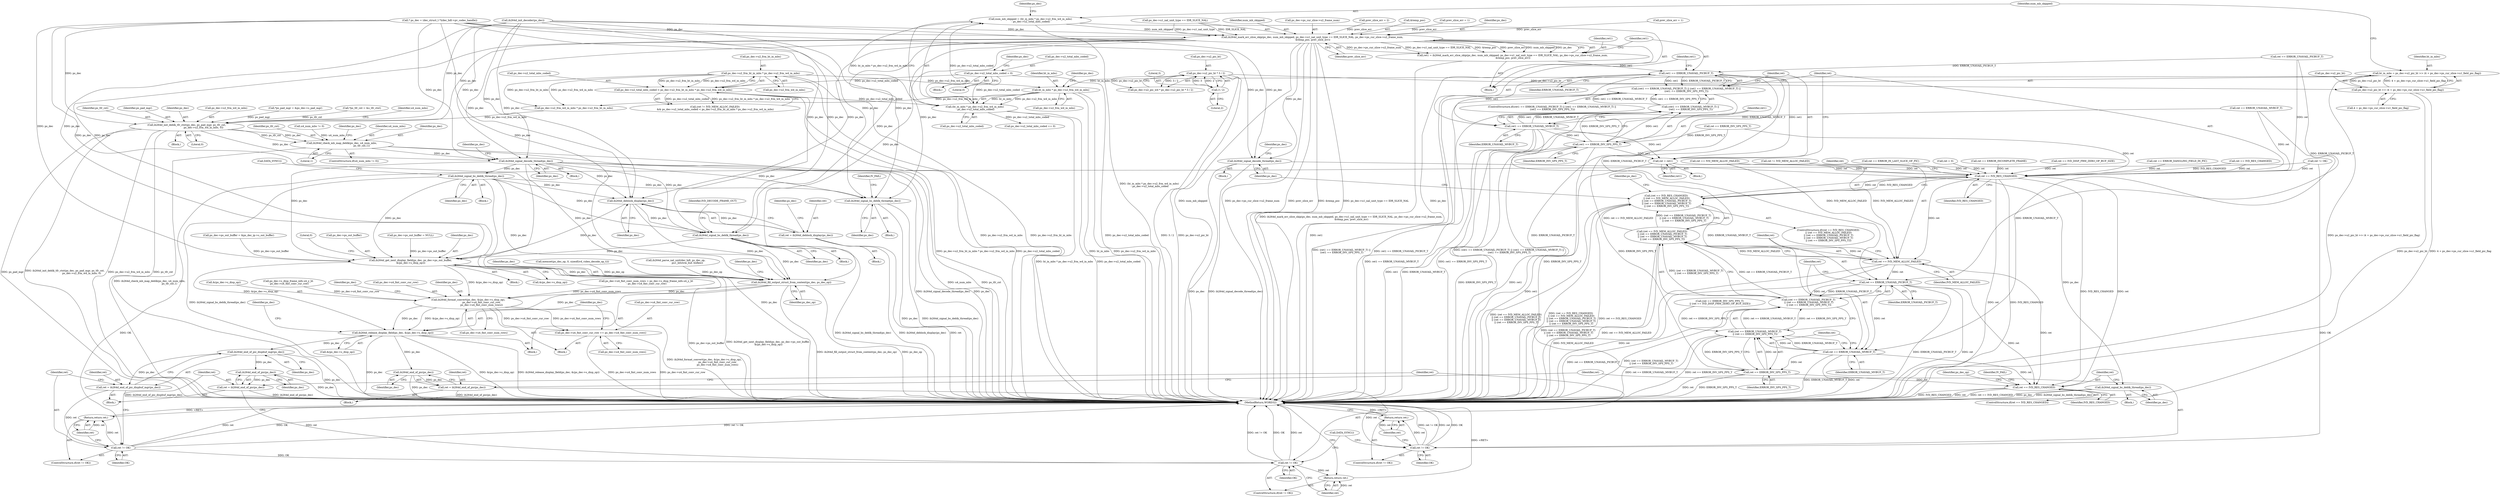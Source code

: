 digraph "0_Android_e86d3cfd2bc28dac421092106751e5638d54a848@integer" {
"1001541" [label="(Call,num_mb_skipped = (ht_in_mbs * ps_dec->u2_frm_wd_in_mbs)\n - ps_dec->u2_total_mbs_coded)"];
"1001543" [label="(Call,(ht_in_mbs * ps_dec->u2_frm_wd_in_mbs)\n - ps_dec->u2_total_mbs_coded)"];
"1001544" [label="(Call,ht_in_mbs * ps_dec->u2_frm_wd_in_mbs)"];
"1001528" [label="(Call,ht_in_mbs = ps_dec->u2_pic_ht >> (4 + ps_dec->ps_cur_slice->u1_field_pic_flag))"];
"1001530" [label="(Call,ps_dec->u2_pic_ht >> (4 + ps_dec->ps_cur_slice->u1_field_pic_flag))"];
"1001049" [label="(Call,ps_dec->u2_pic_ht * 3 / 2)"];
"1001053" [label="(Call,3 / 2)"];
"1001515" [label="(Call,ps_dec->u2_frm_ht_in_mbs * ps_dec->u2_frm_wd_in_mbs)"];
"1001511" [label="(Call,ps_dec->u2_total_mbs_coded < ps_dec->u2_frm_ht_in_mbs * ps_dec->u2_frm_wd_in_mbs)"];
"1000930" [label="(Call,ps_dec->u2_total_mbs_coded = 0)"];
"1001584" [label="(Call,ih264d_mark_err_slice_skip(ps_dec, num_mb_skipped, ps_dec->u1_nal_unit_type == IDR_SLICE_NAL, ps_dec->ps_cur_slice->u2_frame_num,\n &temp_poc, prev_slice_err))"];
"1001582" [label="(Call,ret1 = ih264d_mark_err_slice_skip(ps_dec, num_mb_skipped, ps_dec->u1_nal_unit_type == IDR_SLICE_NAL, ps_dec->ps_cur_slice->u2_frame_num,\n &temp_poc, prev_slice_err))"];
"1001602" [label="(Call,ret1 == ERROR_UNAVAIL_PICBUF_T)"];
"1001601" [label="(Call,(ret1 == ERROR_UNAVAIL_PICBUF_T) || (ret1 == ERROR_UNAVAIL_MVBUF_T) ||\n (ret1 == ERROR_INV_SPS_PPS_T))"];
"1001606" [label="(Call,ret1 == ERROR_UNAVAIL_MVBUF_T)"];
"1001605" [label="(Call,(ret1 == ERROR_UNAVAIL_MVBUF_T) ||\n (ret1 == ERROR_INV_SPS_PPS_T))"];
"1001609" [label="(Call,ret1 == ERROR_INV_SPS_PPS_T)"];
"1001613" [label="(Call,ret = ret1)"];
"1001618" [label="(Call,ret == IVD_RES_CHANGED)"];
"1001617" [label="(Call,(ret == IVD_RES_CHANGED)\n || (ret == IVD_MEM_ALLOC_FAILED)\n || (ret == ERROR_UNAVAIL_PICBUF_T)\n || (ret == ERROR_UNAVAIL_MVBUF_T)\n || (ret == ERROR_INV_SPS_PPS_T))"];
"1001622" [label="(Call,ret == IVD_MEM_ALLOC_FAILED)"];
"1001621" [label="(Call,(ret == IVD_MEM_ALLOC_FAILED)\n || (ret == ERROR_UNAVAIL_PICBUF_T)\n || (ret == ERROR_UNAVAIL_MVBUF_T)\n || (ret == ERROR_INV_SPS_PPS_T))"];
"1001626" [label="(Call,ret == ERROR_UNAVAIL_PICBUF_T)"];
"1001625" [label="(Call,(ret == ERROR_UNAVAIL_PICBUF_T)\n || (ret == ERROR_UNAVAIL_MVBUF_T)\n || (ret == ERROR_INV_SPS_PPS_T))"];
"1001630" [label="(Call,ret == ERROR_UNAVAIL_MVBUF_T)"];
"1001629" [label="(Call,(ret == ERROR_UNAVAIL_MVBUF_T)\n || (ret == ERROR_INV_SPS_PPS_T))"];
"1001633" [label="(Call,ret == ERROR_INV_SPS_PPS_T)"];
"1001649" [label="(Call,ret == IVD_RES_CHANGED)"];
"1001637" [label="(Call,ih264d_signal_decode_thread(ps_dec))"];
"1001646" [label="(Call,ih264d_signal_bs_deblk_thread(ps_dec))"];
"1001726" [label="(Call,ih264d_init_deblk_tfr_ctxt(ps_dec, ps_pad_mgr, ps_tfr_cxt,\n                                           ps_dec->u2_frm_wd_in_mbs, 0))"];
"1001750" [label="(Call,ih264d_check_mb_map_deblk(ps_dec, u4_num_mbs,\n                                                   ps_tfr_cxt,1))"];
"1001760" [label="(Call,ih264d_signal_decode_thread(ps_dec))"];
"1001769" [label="(Call,ih264d_signal_bs_deblk_thread(ps_dec))"];
"1001868" [label="(Call,ih264d_signal_bs_deblk_thread(ps_dec))"];
"1001933" [label="(Call,ih264d_deblock_display(ps_dec))"];
"1001931" [label="(Call,ret = ih264d_deblock_display(ps_dec))"];
"1002048" [label="(Call,ih264d_signal_bs_deblk_thread(ps_dec))"];
"1002062" [label="(Call,ih264d_get_next_display_field(ps_dec, ps_dec->ps_out_buffer,\n &(ps_dec->s_disp_op)))"];
"1002090" [label="(Call,ih264d_fill_output_struct_from_context(ps_dec, ps_dec_op))"];
"1002121" [label="(Call,ih264d_format_convert(ps_dec, &(ps_dec->s_disp_op),\n                                  ps_dec->u4_fmt_conv_cur_row,\n                                  ps_dec->u4_fmt_conv_num_rows))"];
"1002133" [label="(Call,ps_dec->u4_fmt_conv_cur_row += ps_dec->u4_fmt_conv_num_rows)"];
"1002140" [label="(Call,ih264d_release_display_field(ps_dec, &(ps_dec->s_disp_op)))"];
"1002232" [label="(Call,ih264d_end_of_pic_dispbuf_mgr(ps_dec))"];
"1002230" [label="(Call,ret = ih264d_end_of_pic_dispbuf_mgr(ps_dec))"];
"1002235" [label="(Call,ret != OK)"];
"1002238" [label="(Return,return ret;)"];
"1002245" [label="(Call,ret != OK)"];
"1002248" [label="(Return,return ret;)"];
"1002242" [label="(Call,ih264d_end_of_pic(ps_dec))"];
"1002240" [label="(Call,ret = ih264d_end_of_pic(ps_dec))"];
"1002254" [label="(Call,ih264d_end_of_pic(ps_dec))"];
"1002252" [label="(Call,ret = ih264d_end_of_pic(ps_dec))"];
"1002257" [label="(Call,ret != OK)"];
"1002260" [label="(Return,return ret;)"];
"1001613" [label="(Call,ret = ret1)"];
"1001650" [label="(Identifier,ret)"];
"1002257" [label="(Call,ret != OK)"];
"1002248" [label="(Return,return ret;)"];
"1001531" [label="(Call,ps_dec->u2_pic_ht)"];
"1001600" [label="(ControlStructure,if((ret1 == ERROR_UNAVAIL_PICBUF_T) || (ret1 == ERROR_UNAVAIL_MVBUF_T) ||\n (ret1 == ERROR_INV_SPS_PPS_T)))"];
"1001519" [label="(Call,ps_dec->u2_frm_wd_in_mbs)"];
"1001054" [label="(Literal,3)"];
"1001610" [label="(Identifier,ret1)"];
"1002141" [label="(Identifier,ps_dec)"];
"1002233" [label="(Identifier,ps_dec)"];
"1001543" [label="(Call,(ht_in_mbs * ps_dec->u2_frm_wd_in_mbs)\n - ps_dec->u2_total_mbs_coded)"];
"1002134" [label="(Call,ps_dec->u4_fmt_conv_cur_row)"];
"1001555" [label="(Identifier,ps_dec)"];
"1001530" [label="(Call,ps_dec->u2_pic_ht >> (4 + ps_dec->ps_cur_slice->u1_field_pic_flag))"];
"1002262" [label="(Call,DATA_SYNC())"];
"1000931" [label="(Call,ps_dec->u2_total_mbs_coded)"];
"1001597" [label="(Call,&temp_poc)"];
"1002238" [label="(Return,return ret;)"];
"1001747" [label="(Call,u4_num_mbs != 0)"];
"1001761" [label="(Identifier,ps_dec)"];
"1002121" [label="(Call,ih264d_format_convert(ps_dec, &(ps_dec->s_disp_op),\n                                  ps_dec->u4_fmt_conv_cur_row,\n                                  ps_dec->u4_fmt_conv_num_rows))"];
"1001604" [label="(Identifier,ERROR_UNAVAIL_PICBUF_T)"];
"1001630" [label="(Call,ret == ERROR_UNAVAIL_MVBUF_T)"];
"1002048" [label="(Call,ih264d_signal_bs_deblk_thread(ps_dec))"];
"1002150" [label="(Identifier,ps_dec)"];
"1002107" [label="(Block,)"];
"1002234" [label="(ControlStructure,if(ret != OK))"];
"1002054" [label="(Identifier,IVD_DECODE_FRAME_OUT)"];
"1000937" [label="(Identifier,ps_dec)"];
"1002063" [label="(Identifier,ps_dec)"];
"1001050" [label="(Call,ps_dec->u2_pic_ht)"];
"1001579" [label="(Call,prev_slice_err = 1)"];
"1001636" [label="(Block,)"];
"1001617" [label="(Call,(ret == IVD_RES_CHANGED)\n || (ret == IVD_MEM_ALLOC_FAILED)\n || (ret == ERROR_UNAVAIL_PICBUF_T)\n || (ret == ERROR_UNAVAIL_MVBUF_T)\n || (ret == ERROR_INV_SPS_PPS_T))"];
"1001624" [label="(Identifier,IVD_MEM_ALLOC_FAILED)"];
"1001585" [label="(Identifier,ps_dec)"];
"1002235" [label="(Call,ret != OK)"];
"1001602" [label="(Call,ret1 == ERROR_UNAVAIL_PICBUF_T)"];
"1001649" [label="(Call,ret == IVD_RES_CHANGED)"];
"1001646" [label="(Call,ih264d_signal_bs_deblk_thread(ps_dec))"];
"1000930" [label="(Call,ps_dec->u2_total_mbs_coded = 0)"];
"1001516" [label="(Call,ps_dec->u2_frm_ht_in_mbs)"];
"1002244" [label="(ControlStructure,if(ret != OK))"];
"1001511" [label="(Call,ps_dec->u2_total_mbs_coded < ps_dec->u2_frm_ht_in_mbs * ps_dec->u2_frm_wd_in_mbs)"];
"1001933" [label="(Call,ih264d_deblock_display(ps_dec))"];
"1001049" [label="(Call,ps_dec->u2_pic_ht * 3 / 2)"];
"1001582" [label="(Call,ret1 = ih264d_mark_err_slice_skip(ps_dec, num_mb_skipped, ps_dec->u1_nal_unit_type == IDR_SLICE_NAL, ps_dec->ps_cur_slice->u2_frame_num,\n &temp_poc, prev_slice_err))"];
"1001618" [label="(Call,ret == IVD_RES_CHANGED)"];
"1001733" [label="(Literal,0)"];
"1001584" [label="(Call,ih264d_mark_err_slice_skip(ps_dec, num_mb_skipped, ps_dec->u1_nal_unit_type == IDR_SLICE_NAL, ps_dec->ps_cur_slice->u2_frame_num,\n &temp_poc, prev_slice_err))"];
"1001541" [label="(Call,num_mb_skipped = (ht_in_mbs * ps_dec->u2_frm_wd_in_mbs)\n - ps_dec->u2_total_mbs_coded)"];
"1001616" [label="(ControlStructure,if((ret == IVD_RES_CHANGED)\n || (ret == IVD_MEM_ALLOC_FAILED)\n || (ret == ERROR_UNAVAIL_PICBUF_T)\n || (ret == ERROR_UNAVAIL_MVBUF_T)\n || (ret == ERROR_INV_SPS_PPS_T)))"];
"1002092" [label="(Identifier,ps_dec_op)"];
"1002231" [label="(Identifier,ret)"];
"1001053" [label="(Call,3 / 2)"];
"1002261" [label="(Identifier,ret)"];
"1001626" [label="(Call,ret == ERROR_UNAVAIL_PICBUF_T)"];
"1001648" [label="(ControlStructure,if(ret == IVD_RES_CHANGED))"];
"1001754" [label="(Literal,1)"];
"1001769" [label="(Call,ih264d_signal_bs_deblk_thread(ps_dec))"];
"1002270" [label="(MethodReturn,WORD32)"];
"1001647" [label="(Identifier,ps_dec)"];
"1001638" [label="(Identifier,ps_dec)"];
"1002230" [label="(Call,ret = ih264d_end_of_pic_dispbuf_mgr(ps_dec))"];
"1001615" [label="(Identifier,ret1)"];
"1002142" [label="(Call,&(ps_dec->s_disp_op))"];
"1001662" [label="(Identifier,ps_dec)"];
"1001627" [label="(Identifier,ret)"];
"1001625" [label="(Call,(ret == ERROR_UNAVAIL_PICBUF_T)\n || (ret == ERROR_UNAVAIL_MVBUF_T)\n || (ret == ERROR_INV_SPS_PPS_T))"];
"1002073" [label="(Literal,0)"];
"1002229" [label="(Block,)"];
"1001868" [label="(Call,ih264d_signal_bs_deblk_thread(ps_dec))"];
"1001542" [label="(Identifier,num_mb_skipped)"];
"1002253" [label="(Identifier,ret)"];
"1001867" [label="(Block,)"];
"1001635" [label="(Identifier,ERROR_INV_SPS_PPS_T)"];
"1001757" [label="(Identifier,ps_dec)"];
"1001546" [label="(Call,ps_dec->u2_frm_wd_in_mbs)"];
"1001727" [label="(Identifier,ps_dec)"];
"1001512" [label="(Call,ps_dec->u2_total_mbs_coded)"];
"1001765" [label="(Identifier,ps_dec)"];
"1001931" [label="(Call,ret = ih264d_deblock_display(ps_dec))"];
"1002108" [label="(Call,ps_dec->u4_fmt_conv_num_rows = ps_dec->s_disp_frame_info.u4_y_ht\n - ps_dec->u4_fmt_conv_cur_row)"];
"1001376" [label="(Call,ret == ERROR_INCOMPLETE_FRAME)"];
"1002245" [label="(Call,ret != OK)"];
"1001605" [label="(Call,(ret1 == ERROR_UNAVAIL_MVBUF_T) ||\n (ret1 == ERROR_INV_SPS_PPS_T))"];
"1001632" [label="(Identifier,ERROR_UNAVAIL_MVBUF_T)"];
"1001515" [label="(Call,ps_dec->u2_frm_ht_in_mbs * ps_dec->u2_frm_wd_in_mbs)"];
"1001583" [label="(Identifier,ret1)"];
"1001507" [label="(Call,(ret != IVD_MEM_ALLOC_FAILED)\n && ps_dec->u2_total_mbs_coded < ps_dec->u2_frm_ht_in_mbs * ps_dec->u2_frm_wd_in_mbs)"];
"1001562" [label="(Call,prev_slice_err = 1)"];
"1001599" [label="(Identifier,prev_slice_err)"];
"1001637" [label="(Call,ih264d_signal_decode_thread(ps_dec))"];
"1001702" [label="(Call,*ps_pad_mgr = &ps_dec->s_pad_mgr)"];
"1002050" [label="(Block,)"];
"1001629" [label="(Call,(ret == ERROR_UNAVAIL_MVBUF_T)\n || (ret == ERROR_INV_SPS_PPS_T))"];
"1002096" [label="(Identifier,ps_dec)"];
"1002232" [label="(Call,ih264d_end_of_pic_dispbuf_mgr(ps_dec))"];
"1001934" [label="(Identifier,ps_dec)"];
"1001612" [label="(Block,)"];
"1002049" [label="(Identifier,ps_dec)"];
"1001528" [label="(Call,ht_in_mbs = ps_dec->u2_pic_ht >> (4 + ps_dec->ps_cur_slice->u1_field_pic_flag))"];
"1002252" [label="(Call,ret = ih264d_end_of_pic(ps_dec))"];
"1001633" [label="(Call,ret == ERROR_INV_SPS_PPS_T)"];
"1002112" [label="(Call,ps_dec->s_disp_frame_info.u4_y_ht\n - ps_dec->u4_fmt_conv_cur_row)"];
"1000233" [label="(Call,memset(ps_dec_op, 0, sizeof(ivd_video_decode_op_t)))"];
"1002064" [label="(Call,ps_dec->ps_out_buffer)"];
"1001645" [label="(Block,)"];
"1002256" [label="(ControlStructure,if(ret != OK))"];
"1001529" [label="(Identifier,ht_in_mbs)"];
"1001587" [label="(Call,ps_dec->u1_nal_unit_type == IDR_SLICE_NAL)"];
"1001609" [label="(Call,ret1 == ERROR_INV_SPS_PPS_T)"];
"1002242" [label="(Call,ih264d_end_of_pic(ps_dec))"];
"1001871" [label="(Identifier,IV_FAIL)"];
"1001549" [label="(Call,ps_dec->u2_total_mbs_coded)"];
"1002135" [label="(Identifier,ps_dec)"];
"1002130" [label="(Call,ps_dec->u4_fmt_conv_num_rows)"];
"1001544" [label="(Call,ht_in_mbs * ps_dec->u2_frm_wd_in_mbs)"];
"1001586" [label="(Identifier,num_mb_skipped)"];
"1002047" [label="(Block,)"];
"1001045" [label="(Call,ps_dec->u2_pic_wd * ps_dec->u2_pic_ht * 3 / 2)"];
"1001607" [label="(Identifier,ret1)"];
"1002237" [label="(Identifier,OK)"];
"1000157" [label="(Block,)"];
"1002127" [label="(Call,ps_dec->u4_fmt_conv_cur_row)"];
"1001711" [label="(Call,ps_dec->u2_frm_wd_in_mbs * ps_dec->u2_frm_ht_in_mbs)"];
"1001622" [label="(Call,ret == IVD_MEM_ALLOC_FAILED)"];
"1001055" [label="(Literal,2)"];
"1001664" [label="(Block,)"];
"1002133" [label="(Call,ps_dec->u4_fmt_conv_cur_row += ps_dec->u4_fmt_conv_num_rows)"];
"1000934" [label="(Literal,0)"];
"1001655" [label="(Identifier,ps_dec_op)"];
"1001379" [label="(Call,ret == ERROR_DANGLING_FIELD_IN_PIC)"];
"1001364" [label="(Call,ret == IVD_DISP_FRM_ZERO_OP_BUF_SIZE)"];
"1002251" [label="(Block,)"];
"1000317" [label="(Call,ps_dec->ps_out_buffer = NULL)"];
"1002255" [label="(Identifier,ps_dec)"];
"1002259" [label="(Identifier,OK)"];
"1001534" [label="(Call,4 + ps_dec->ps_cur_slice->u1_field_pic_flag)"];
"1001697" [label="(Call,*ps_tfr_cxt = &s_tfr_ctxt)"];
"1001735" [label="(Identifier,u4_num_mbs)"];
"1001345" [label="(Call,ret == IVD_RES_CHANGED)"];
"1001614" [label="(Identifier,ret)"];
"1001550" [label="(Identifier,ps_dec)"];
"1002123" [label="(Call,&(ps_dec->s_disp_op))"];
"1002239" [label="(Identifier,ret)"];
"1001628" [label="(Identifier,ERROR_UNAVAIL_PICBUF_T)"];
"1000330" [label="(Call,ps_dec->ps_out_buffer = &ps_dec_ip->s_out_buffer)"];
"1001746" [label="(ControlStructure,if(u4_num_mbs != 0))"];
"1002246" [label="(Identifier,ret)"];
"1001659" [label="(Identifier,IV_FAIL)"];
"1000159" [label="(Call,* ps_dec = (dec_struct_t *)(dec_hdl->pv_codec_handle))"];
"1001750" [label="(Call,ih264d_check_mb_map_deblk(ps_dec, u4_num_mbs,\n                                                   ps_tfr_cxt,1))"];
"1001752" [label="(Identifier,u4_num_mbs)"];
"1002067" [label="(Call,&(ps_dec->s_disp_op))"];
"1001621" [label="(Call,(ret == IVD_MEM_ALLOC_FAILED)\n || (ret == ERROR_UNAVAIL_PICBUF_T)\n || (ret == ERROR_UNAVAIL_MVBUF_T)\n || (ret == ERROR_INV_SPS_PPS_T))"];
"1001631" [label="(Identifier,ret)"];
"1001692" [label="(Block,)"];
"1001771" [label="(Call,DATA_SYNC())"];
"1002140" [label="(Call,ih264d_release_display_field(ps_dec, &(ps_dec->s_disp_op)))"];
"1001318" [label="(Call,ih264d_parse_nal_unit(dec_hdl, ps_dec_op,\n                              pu1_bitstrm_buf, buflen))"];
"1001324" [label="(Call,ret != OK)"];
"1001634" [label="(Identifier,ret)"];
"1001393" [label="(Call,ret == ERROR_IN_LAST_SLICE_OF_PIC)"];
"1001760" [label="(Call,ih264d_signal_decode_thread(ps_dec))"];
"1001938" [label="(Identifier,ps_dec)"];
"1001729" [label="(Identifier,ps_tfr_cxt)"];
"1001620" [label="(Identifier,IVD_RES_CHANGED)"];
"1001361" [label="(Call,ret == ERROR_INV_SPS_PPS_T)"];
"1002254" [label="(Call,ih264d_end_of_pic(ps_dec))"];
"1001574" [label="(Call,ps_dec->u2_total_mbs_coded == 0)"];
"1002236" [label="(Identifier,ret)"];
"1001357" [label="(Call,ret == ERROR_UNAVAIL_MVBUF_T)"];
"1002062" [label="(Call,ih264d_get_next_display_field(ps_dec, ps_dec->ps_out_buffer,\n &(ps_dec->s_disp_op)))"];
"1002247" [label="(Identifier,OK)"];
"1002240" [label="(Call,ret = ih264d_end_of_pic(ps_dec))"];
"1001726" [label="(Call,ih264d_init_deblk_tfr_ctxt(ps_dec, ps_pad_mgr, ps_tfr_cxt,\n                                           ps_dec->u2_frm_wd_in_mbs, 0))"];
"1001603" [label="(Identifier,ret1)"];
"1001651" [label="(Identifier,IVD_RES_CHANGED)"];
"1002249" [label="(Identifier,ret)"];
"1001770" [label="(Identifier,ps_dec)"];
"1002061" [label="(Block,)"];
"1001619" [label="(Identifier,ret)"];
"1001623" [label="(Identifier,ret)"];
"1001930" [label="(Block,)"];
"1001751" [label="(Identifier,ps_dec)"];
"1000194" [label="(Call,ret = 0)"];
"1002241" [label="(Identifier,ret)"];
"1001728" [label="(Identifier,ps_pad_mgr)"];
"1000918" [label="(Call,ih264d_init_decoder(ps_dec))"];
"1001606" [label="(Call,ret1 == ERROR_UNAVAIL_MVBUF_T)"];
"1002258" [label="(Identifier,ret)"];
"1001601" [label="(Call,(ret1 == ERROR_UNAVAIL_PICBUF_T) || (ret1 == ERROR_UNAVAIL_MVBUF_T) ||\n (ret1 == ERROR_INV_SPS_PPS_T))"];
"1001592" [label="(Call,ps_dec->ps_cur_slice->u2_frame_num)"];
"1002122" [label="(Identifier,ps_dec)"];
"1002091" [label="(Identifier,ps_dec)"];
"1001508" [label="(Call,ret != IVD_MEM_ALLOC_FAILED)"];
"1001932" [label="(Identifier,ret)"];
"1001753" [label="(Identifier,ps_tfr_cxt)"];
"1001545" [label="(Identifier,ht_in_mbs)"];
"1001869" [label="(Identifier,ps_dec)"];
"1001349" [label="(Call,ret == IVD_MEM_ALLOC_FAILED)"];
"1001353" [label="(Call,ret == ERROR_UNAVAIL_PICBUF_T)"];
"1001642" [label="(Identifier,ps_dec)"];
"1001730" [label="(Call,ps_dec->u2_frm_wd_in_mbs)"];
"1002243" [label="(Identifier,ps_dec)"];
"1001768" [label="(Block,)"];
"1001522" [label="(Block,)"];
"1001608" [label="(Identifier,ERROR_UNAVAIL_MVBUF_T)"];
"1002137" [label="(Call,ps_dec->u4_fmt_conv_num_rows)"];
"1002090" [label="(Call,ih264d_fill_output_struct_from_context(ps_dec, ps_dec_op))"];
"1001611" [label="(Identifier,ERROR_INV_SPS_PPS_T)"];
"1002260" [label="(Return,return ret;)"];
"1001566" [label="(Call,prev_slice_err = 2)"];
"1001360" [label="(Call,(ret == ERROR_INV_SPS_PPS_T)\n || (ret == IVD_DISP_FRM_ZERO_OP_BUF_SIZE))"];
"1001541" -> "1001522"  [label="AST: "];
"1001541" -> "1001543"  [label="CFG: "];
"1001542" -> "1001541"  [label="AST: "];
"1001543" -> "1001541"  [label="AST: "];
"1001555" -> "1001541"  [label="CFG: "];
"1001541" -> "1002270"  [label="DDG: (ht_in_mbs * ps_dec->u2_frm_wd_in_mbs)\n - ps_dec->u2_total_mbs_coded"];
"1001543" -> "1001541"  [label="DDG: ht_in_mbs * ps_dec->u2_frm_wd_in_mbs"];
"1001543" -> "1001541"  [label="DDG: ps_dec->u2_total_mbs_coded"];
"1001541" -> "1001584"  [label="DDG: num_mb_skipped"];
"1001543" -> "1001549"  [label="CFG: "];
"1001544" -> "1001543"  [label="AST: "];
"1001549" -> "1001543"  [label="AST: "];
"1001543" -> "1002270"  [label="DDG: ht_in_mbs * ps_dec->u2_frm_wd_in_mbs"];
"1001543" -> "1002270"  [label="DDG: ps_dec->u2_total_mbs_coded"];
"1001544" -> "1001543"  [label="DDG: ht_in_mbs"];
"1001544" -> "1001543"  [label="DDG: ps_dec->u2_frm_wd_in_mbs"];
"1001511" -> "1001543"  [label="DDG: ps_dec->u2_total_mbs_coded"];
"1000930" -> "1001543"  [label="DDG: ps_dec->u2_total_mbs_coded"];
"1001543" -> "1001574"  [label="DDG: ps_dec->u2_total_mbs_coded"];
"1001544" -> "1001546"  [label="CFG: "];
"1001545" -> "1001544"  [label="AST: "];
"1001546" -> "1001544"  [label="AST: "];
"1001550" -> "1001544"  [label="CFG: "];
"1001544" -> "1002270"  [label="DDG: ht_in_mbs"];
"1001544" -> "1002270"  [label="DDG: ps_dec->u2_frm_wd_in_mbs"];
"1001528" -> "1001544"  [label="DDG: ht_in_mbs"];
"1001515" -> "1001544"  [label="DDG: ps_dec->u2_frm_wd_in_mbs"];
"1001544" -> "1001711"  [label="DDG: ps_dec->u2_frm_wd_in_mbs"];
"1001528" -> "1001522"  [label="AST: "];
"1001528" -> "1001530"  [label="CFG: "];
"1001529" -> "1001528"  [label="AST: "];
"1001530" -> "1001528"  [label="AST: "];
"1001542" -> "1001528"  [label="CFG: "];
"1001528" -> "1002270"  [label="DDG: ps_dec->u2_pic_ht >> (4 + ps_dec->ps_cur_slice->u1_field_pic_flag)"];
"1001530" -> "1001528"  [label="DDG: ps_dec->u2_pic_ht"];
"1001530" -> "1001528"  [label="DDG: 4 + ps_dec->ps_cur_slice->u1_field_pic_flag"];
"1001530" -> "1001534"  [label="CFG: "];
"1001531" -> "1001530"  [label="AST: "];
"1001534" -> "1001530"  [label="AST: "];
"1001530" -> "1002270"  [label="DDG: ps_dec->u2_pic_ht"];
"1001530" -> "1002270"  [label="DDG: 4 + ps_dec->ps_cur_slice->u1_field_pic_flag"];
"1001049" -> "1001530"  [label="DDG: ps_dec->u2_pic_ht"];
"1001049" -> "1001045"  [label="AST: "];
"1001049" -> "1001053"  [label="CFG: "];
"1001050" -> "1001049"  [label="AST: "];
"1001053" -> "1001049"  [label="AST: "];
"1001045" -> "1001049"  [label="CFG: "];
"1001049" -> "1002270"  [label="DDG: ps_dec->u2_pic_ht"];
"1001049" -> "1002270"  [label="DDG: 3 / 2"];
"1001049" -> "1001045"  [label="DDG: ps_dec->u2_pic_ht"];
"1001049" -> "1001045"  [label="DDG: 3 / 2"];
"1001053" -> "1001049"  [label="DDG: 3"];
"1001053" -> "1001049"  [label="DDG: 2"];
"1001053" -> "1001055"  [label="CFG: "];
"1001054" -> "1001053"  [label="AST: "];
"1001055" -> "1001053"  [label="AST: "];
"1001515" -> "1001511"  [label="AST: "];
"1001515" -> "1001519"  [label="CFG: "];
"1001516" -> "1001515"  [label="AST: "];
"1001519" -> "1001515"  [label="AST: "];
"1001511" -> "1001515"  [label="CFG: "];
"1001515" -> "1002270"  [label="DDG: ps_dec->u2_frm_wd_in_mbs"];
"1001515" -> "1002270"  [label="DDG: ps_dec->u2_frm_ht_in_mbs"];
"1001515" -> "1001511"  [label="DDG: ps_dec->u2_frm_ht_in_mbs"];
"1001515" -> "1001511"  [label="DDG: ps_dec->u2_frm_wd_in_mbs"];
"1001515" -> "1001711"  [label="DDG: ps_dec->u2_frm_wd_in_mbs"];
"1001515" -> "1001711"  [label="DDG: ps_dec->u2_frm_ht_in_mbs"];
"1001511" -> "1001507"  [label="AST: "];
"1001512" -> "1001511"  [label="AST: "];
"1001507" -> "1001511"  [label="CFG: "];
"1001511" -> "1002270"  [label="DDG: ps_dec->u2_total_mbs_coded"];
"1001511" -> "1002270"  [label="DDG: ps_dec->u2_frm_ht_in_mbs * ps_dec->u2_frm_wd_in_mbs"];
"1001511" -> "1001507"  [label="DDG: ps_dec->u2_total_mbs_coded"];
"1001511" -> "1001507"  [label="DDG: ps_dec->u2_frm_ht_in_mbs * ps_dec->u2_frm_wd_in_mbs"];
"1000930" -> "1001511"  [label="DDG: ps_dec->u2_total_mbs_coded"];
"1000930" -> "1000157"  [label="AST: "];
"1000930" -> "1000934"  [label="CFG: "];
"1000931" -> "1000930"  [label="AST: "];
"1000934" -> "1000930"  [label="AST: "];
"1000937" -> "1000930"  [label="CFG: "];
"1000930" -> "1002270"  [label="DDG: ps_dec->u2_total_mbs_coded"];
"1001584" -> "1001582"  [label="AST: "];
"1001584" -> "1001599"  [label="CFG: "];
"1001585" -> "1001584"  [label="AST: "];
"1001586" -> "1001584"  [label="AST: "];
"1001587" -> "1001584"  [label="AST: "];
"1001592" -> "1001584"  [label="AST: "];
"1001597" -> "1001584"  [label="AST: "];
"1001599" -> "1001584"  [label="AST: "];
"1001582" -> "1001584"  [label="CFG: "];
"1001584" -> "1002270"  [label="DDG: prev_slice_err"];
"1001584" -> "1002270"  [label="DDG: &temp_poc"];
"1001584" -> "1002270"  [label="DDG: ps_dec->u1_nal_unit_type == IDR_SLICE_NAL"];
"1001584" -> "1002270"  [label="DDG: ps_dec"];
"1001584" -> "1002270"  [label="DDG: num_mb_skipped"];
"1001584" -> "1002270"  [label="DDG: ps_dec->ps_cur_slice->u2_frame_num"];
"1001584" -> "1001582"  [label="DDG: ps_dec->ps_cur_slice->u2_frame_num"];
"1001584" -> "1001582"  [label="DDG: ps_dec->u1_nal_unit_type == IDR_SLICE_NAL"];
"1001584" -> "1001582"  [label="DDG: &temp_poc"];
"1001584" -> "1001582"  [label="DDG: prev_slice_err"];
"1001584" -> "1001582"  [label="DDG: num_mb_skipped"];
"1001584" -> "1001582"  [label="DDG: ps_dec"];
"1000918" -> "1001584"  [label="DDG: ps_dec"];
"1000159" -> "1001584"  [label="DDG: ps_dec"];
"1001587" -> "1001584"  [label="DDG: ps_dec->u1_nal_unit_type"];
"1001587" -> "1001584"  [label="DDG: IDR_SLICE_NAL"];
"1001566" -> "1001584"  [label="DDG: prev_slice_err"];
"1001579" -> "1001584"  [label="DDG: prev_slice_err"];
"1001562" -> "1001584"  [label="DDG: prev_slice_err"];
"1001584" -> "1001637"  [label="DDG: ps_dec"];
"1001584" -> "1001726"  [label="DDG: ps_dec"];
"1001584" -> "1001760"  [label="DDG: ps_dec"];
"1001584" -> "1001868"  [label="DDG: ps_dec"];
"1001584" -> "1001933"  [label="DDG: ps_dec"];
"1001584" -> "1002048"  [label="DDG: ps_dec"];
"1001584" -> "1002062"  [label="DDG: ps_dec"];
"1001584" -> "1002090"  [label="DDG: ps_dec"];
"1001582" -> "1001522"  [label="AST: "];
"1001583" -> "1001582"  [label="AST: "];
"1001603" -> "1001582"  [label="CFG: "];
"1001582" -> "1002270"  [label="DDG: ih264d_mark_err_slice_skip(ps_dec, num_mb_skipped, ps_dec->u1_nal_unit_type == IDR_SLICE_NAL, ps_dec->ps_cur_slice->u2_frame_num,\n &temp_poc, prev_slice_err)"];
"1001582" -> "1001602"  [label="DDG: ret1"];
"1001602" -> "1001601"  [label="AST: "];
"1001602" -> "1001604"  [label="CFG: "];
"1001603" -> "1001602"  [label="AST: "];
"1001604" -> "1001602"  [label="AST: "];
"1001607" -> "1001602"  [label="CFG: "];
"1001601" -> "1001602"  [label="CFG: "];
"1001602" -> "1002270"  [label="DDG: ERROR_UNAVAIL_PICBUF_T"];
"1001602" -> "1002270"  [label="DDG: ret1"];
"1001602" -> "1001601"  [label="DDG: ret1"];
"1001602" -> "1001601"  [label="DDG: ERROR_UNAVAIL_PICBUF_T"];
"1001353" -> "1001602"  [label="DDG: ERROR_UNAVAIL_PICBUF_T"];
"1001602" -> "1001606"  [label="DDG: ret1"];
"1001602" -> "1001613"  [label="DDG: ret1"];
"1001602" -> "1001626"  [label="DDG: ERROR_UNAVAIL_PICBUF_T"];
"1001601" -> "1001600"  [label="AST: "];
"1001601" -> "1001605"  [label="CFG: "];
"1001605" -> "1001601"  [label="AST: "];
"1001614" -> "1001601"  [label="CFG: "];
"1001619" -> "1001601"  [label="CFG: "];
"1001601" -> "1002270"  [label="DDG: (ret1 == ERROR_UNAVAIL_MVBUF_T) ||\n (ret1 == ERROR_INV_SPS_PPS_T)"];
"1001601" -> "1002270"  [label="DDG: ret1 == ERROR_UNAVAIL_PICBUF_T"];
"1001601" -> "1002270"  [label="DDG: (ret1 == ERROR_UNAVAIL_PICBUF_T) || (ret1 == ERROR_UNAVAIL_MVBUF_T) ||\n (ret1 == ERROR_INV_SPS_PPS_T)"];
"1001605" -> "1001601"  [label="DDG: ret1 == ERROR_UNAVAIL_MVBUF_T"];
"1001605" -> "1001601"  [label="DDG: ret1 == ERROR_INV_SPS_PPS_T"];
"1001606" -> "1001605"  [label="AST: "];
"1001606" -> "1001608"  [label="CFG: "];
"1001607" -> "1001606"  [label="AST: "];
"1001608" -> "1001606"  [label="AST: "];
"1001610" -> "1001606"  [label="CFG: "];
"1001605" -> "1001606"  [label="CFG: "];
"1001606" -> "1002270"  [label="DDG: ret1"];
"1001606" -> "1002270"  [label="DDG: ERROR_UNAVAIL_MVBUF_T"];
"1001606" -> "1001605"  [label="DDG: ret1"];
"1001606" -> "1001605"  [label="DDG: ERROR_UNAVAIL_MVBUF_T"];
"1001357" -> "1001606"  [label="DDG: ERROR_UNAVAIL_MVBUF_T"];
"1001606" -> "1001609"  [label="DDG: ret1"];
"1001606" -> "1001613"  [label="DDG: ret1"];
"1001606" -> "1001630"  [label="DDG: ERROR_UNAVAIL_MVBUF_T"];
"1001605" -> "1001609"  [label="CFG: "];
"1001609" -> "1001605"  [label="AST: "];
"1001605" -> "1002270"  [label="DDG: ret1 == ERROR_INV_SPS_PPS_T"];
"1001605" -> "1002270"  [label="DDG: ret1 == ERROR_UNAVAIL_MVBUF_T"];
"1001609" -> "1001605"  [label="DDG: ret1"];
"1001609" -> "1001605"  [label="DDG: ERROR_INV_SPS_PPS_T"];
"1001609" -> "1001611"  [label="CFG: "];
"1001610" -> "1001609"  [label="AST: "];
"1001611" -> "1001609"  [label="AST: "];
"1001609" -> "1002270"  [label="DDG: ret1"];
"1001609" -> "1002270"  [label="DDG: ERROR_INV_SPS_PPS_T"];
"1001361" -> "1001609"  [label="DDG: ERROR_INV_SPS_PPS_T"];
"1001609" -> "1001613"  [label="DDG: ret1"];
"1001609" -> "1001633"  [label="DDG: ERROR_INV_SPS_PPS_T"];
"1001613" -> "1001612"  [label="AST: "];
"1001613" -> "1001615"  [label="CFG: "];
"1001614" -> "1001613"  [label="AST: "];
"1001615" -> "1001613"  [label="AST: "];
"1001619" -> "1001613"  [label="CFG: "];
"1001613" -> "1002270"  [label="DDG: ret1"];
"1001613" -> "1001618"  [label="DDG: ret"];
"1001618" -> "1001617"  [label="AST: "];
"1001618" -> "1001620"  [label="CFG: "];
"1001619" -> "1001618"  [label="AST: "];
"1001620" -> "1001618"  [label="AST: "];
"1001623" -> "1001618"  [label="CFG: "];
"1001617" -> "1001618"  [label="CFG: "];
"1001618" -> "1002270"  [label="DDG: ret"];
"1001618" -> "1002270"  [label="DDG: IVD_RES_CHANGED"];
"1001618" -> "1001617"  [label="DDG: ret"];
"1001618" -> "1001617"  [label="DDG: IVD_RES_CHANGED"];
"1001376" -> "1001618"  [label="DDG: ret"];
"1001349" -> "1001618"  [label="DDG: ret"];
"1000194" -> "1001618"  [label="DDG: ret"];
"1001353" -> "1001618"  [label="DDG: ret"];
"1001345" -> "1001618"  [label="DDG: ret"];
"1001345" -> "1001618"  [label="DDG: IVD_RES_CHANGED"];
"1001364" -> "1001618"  [label="DDG: ret"];
"1001357" -> "1001618"  [label="DDG: ret"];
"1001393" -> "1001618"  [label="DDG: ret"];
"1001324" -> "1001618"  [label="DDG: ret"];
"1001361" -> "1001618"  [label="DDG: ret"];
"1001508" -> "1001618"  [label="DDG: ret"];
"1001379" -> "1001618"  [label="DDG: ret"];
"1001618" -> "1001622"  [label="DDG: ret"];
"1001618" -> "1001649"  [label="DDG: ret"];
"1001618" -> "1001649"  [label="DDG: IVD_RES_CHANGED"];
"1001617" -> "1001616"  [label="AST: "];
"1001617" -> "1001621"  [label="CFG: "];
"1001621" -> "1001617"  [label="AST: "];
"1001638" -> "1001617"  [label="CFG: "];
"1001662" -> "1001617"  [label="CFG: "];
"1001617" -> "1002270"  [label="DDG: (ret == IVD_MEM_ALLOC_FAILED)\n || (ret == ERROR_UNAVAIL_PICBUF_T)\n || (ret == ERROR_UNAVAIL_MVBUF_T)\n || (ret == ERROR_INV_SPS_PPS_T)"];
"1001617" -> "1002270"  [label="DDG: (ret == IVD_RES_CHANGED)\n || (ret == IVD_MEM_ALLOC_FAILED)\n || (ret == ERROR_UNAVAIL_PICBUF_T)\n || (ret == ERROR_UNAVAIL_MVBUF_T)\n || (ret == ERROR_INV_SPS_PPS_T)"];
"1001617" -> "1002270"  [label="DDG: ret == IVD_RES_CHANGED"];
"1001621" -> "1001617"  [label="DDG: ret == IVD_MEM_ALLOC_FAILED"];
"1001621" -> "1001617"  [label="DDG: (ret == ERROR_UNAVAIL_PICBUF_T)\n || (ret == ERROR_UNAVAIL_MVBUF_T)\n || (ret == ERROR_INV_SPS_PPS_T)"];
"1001622" -> "1001621"  [label="AST: "];
"1001622" -> "1001624"  [label="CFG: "];
"1001623" -> "1001622"  [label="AST: "];
"1001624" -> "1001622"  [label="AST: "];
"1001627" -> "1001622"  [label="CFG: "];
"1001621" -> "1001622"  [label="CFG: "];
"1001622" -> "1002270"  [label="DDG: ret"];
"1001622" -> "1002270"  [label="DDG: IVD_MEM_ALLOC_FAILED"];
"1001622" -> "1001621"  [label="DDG: ret"];
"1001622" -> "1001621"  [label="DDG: IVD_MEM_ALLOC_FAILED"];
"1001508" -> "1001622"  [label="DDG: IVD_MEM_ALLOC_FAILED"];
"1001349" -> "1001622"  [label="DDG: IVD_MEM_ALLOC_FAILED"];
"1001622" -> "1001626"  [label="DDG: ret"];
"1001622" -> "1001649"  [label="DDG: ret"];
"1001621" -> "1001625"  [label="CFG: "];
"1001625" -> "1001621"  [label="AST: "];
"1001621" -> "1002270"  [label="DDG: ret == IVD_MEM_ALLOC_FAILED"];
"1001621" -> "1002270"  [label="DDG: (ret == ERROR_UNAVAIL_PICBUF_T)\n || (ret == ERROR_UNAVAIL_MVBUF_T)\n || (ret == ERROR_INV_SPS_PPS_T)"];
"1001625" -> "1001621"  [label="DDG: ret == ERROR_UNAVAIL_PICBUF_T"];
"1001625" -> "1001621"  [label="DDG: (ret == ERROR_UNAVAIL_MVBUF_T)\n || (ret == ERROR_INV_SPS_PPS_T)"];
"1001626" -> "1001625"  [label="AST: "];
"1001626" -> "1001628"  [label="CFG: "];
"1001627" -> "1001626"  [label="AST: "];
"1001628" -> "1001626"  [label="AST: "];
"1001631" -> "1001626"  [label="CFG: "];
"1001625" -> "1001626"  [label="CFG: "];
"1001626" -> "1002270"  [label="DDG: ret"];
"1001626" -> "1002270"  [label="DDG: ERROR_UNAVAIL_PICBUF_T"];
"1001626" -> "1001625"  [label="DDG: ret"];
"1001626" -> "1001625"  [label="DDG: ERROR_UNAVAIL_PICBUF_T"];
"1001353" -> "1001626"  [label="DDG: ERROR_UNAVAIL_PICBUF_T"];
"1001626" -> "1001630"  [label="DDG: ret"];
"1001626" -> "1001649"  [label="DDG: ret"];
"1001625" -> "1001629"  [label="CFG: "];
"1001629" -> "1001625"  [label="AST: "];
"1001625" -> "1002270"  [label="DDG: ret == ERROR_UNAVAIL_PICBUF_T"];
"1001625" -> "1002270"  [label="DDG: (ret == ERROR_UNAVAIL_MVBUF_T)\n || (ret == ERROR_INV_SPS_PPS_T)"];
"1001629" -> "1001625"  [label="DDG: ret == ERROR_UNAVAIL_MVBUF_T"];
"1001629" -> "1001625"  [label="DDG: ret == ERROR_INV_SPS_PPS_T"];
"1001630" -> "1001629"  [label="AST: "];
"1001630" -> "1001632"  [label="CFG: "];
"1001631" -> "1001630"  [label="AST: "];
"1001632" -> "1001630"  [label="AST: "];
"1001634" -> "1001630"  [label="CFG: "];
"1001629" -> "1001630"  [label="CFG: "];
"1001630" -> "1002270"  [label="DDG: ret"];
"1001630" -> "1002270"  [label="DDG: ERROR_UNAVAIL_MVBUF_T"];
"1001630" -> "1001629"  [label="DDG: ret"];
"1001630" -> "1001629"  [label="DDG: ERROR_UNAVAIL_MVBUF_T"];
"1001357" -> "1001630"  [label="DDG: ERROR_UNAVAIL_MVBUF_T"];
"1001630" -> "1001633"  [label="DDG: ret"];
"1001630" -> "1001649"  [label="DDG: ret"];
"1001629" -> "1001633"  [label="CFG: "];
"1001633" -> "1001629"  [label="AST: "];
"1001629" -> "1002270"  [label="DDG: ret == ERROR_INV_SPS_PPS_T"];
"1001629" -> "1002270"  [label="DDG: ret == ERROR_UNAVAIL_MVBUF_T"];
"1001360" -> "1001629"  [label="DDG: ret == ERROR_INV_SPS_PPS_T"];
"1001633" -> "1001629"  [label="DDG: ret"];
"1001633" -> "1001629"  [label="DDG: ERROR_INV_SPS_PPS_T"];
"1001633" -> "1001635"  [label="CFG: "];
"1001634" -> "1001633"  [label="AST: "];
"1001635" -> "1001633"  [label="AST: "];
"1001633" -> "1002270"  [label="DDG: ret"];
"1001633" -> "1002270"  [label="DDG: ERROR_INV_SPS_PPS_T"];
"1001361" -> "1001633"  [label="DDG: ERROR_INV_SPS_PPS_T"];
"1001633" -> "1001649"  [label="DDG: ret"];
"1001649" -> "1001648"  [label="AST: "];
"1001649" -> "1001651"  [label="CFG: "];
"1001650" -> "1001649"  [label="AST: "];
"1001651" -> "1001649"  [label="AST: "];
"1001655" -> "1001649"  [label="CFG: "];
"1001659" -> "1001649"  [label="CFG: "];
"1001649" -> "1002270"  [label="DDG: ret == IVD_RES_CHANGED"];
"1001649" -> "1002270"  [label="DDG: IVD_RES_CHANGED"];
"1001649" -> "1002270"  [label="DDG: ret"];
"1001637" -> "1001636"  [label="AST: "];
"1001637" -> "1001638"  [label="CFG: "];
"1001638" -> "1001637"  [label="AST: "];
"1001642" -> "1001637"  [label="CFG: "];
"1001637" -> "1002270"  [label="DDG: ps_dec"];
"1001637" -> "1002270"  [label="DDG: ih264d_signal_decode_thread(ps_dec)"];
"1000918" -> "1001637"  [label="DDG: ps_dec"];
"1000159" -> "1001637"  [label="DDG: ps_dec"];
"1001637" -> "1001646"  [label="DDG: ps_dec"];
"1001646" -> "1001645"  [label="AST: "];
"1001646" -> "1001647"  [label="CFG: "];
"1001647" -> "1001646"  [label="AST: "];
"1001650" -> "1001646"  [label="CFG: "];
"1001646" -> "1002270"  [label="DDG: ih264d_signal_bs_deblk_thread(ps_dec)"];
"1001646" -> "1002270"  [label="DDG: ps_dec"];
"1001726" -> "1001692"  [label="AST: "];
"1001726" -> "1001733"  [label="CFG: "];
"1001727" -> "1001726"  [label="AST: "];
"1001728" -> "1001726"  [label="AST: "];
"1001729" -> "1001726"  [label="AST: "];
"1001730" -> "1001726"  [label="AST: "];
"1001733" -> "1001726"  [label="AST: "];
"1001735" -> "1001726"  [label="CFG: "];
"1001726" -> "1002270"  [label="DDG: ih264d_init_deblk_tfr_ctxt(ps_dec, ps_pad_mgr, ps_tfr_cxt,\n                                           ps_dec->u2_frm_wd_in_mbs, 0)"];
"1001726" -> "1002270"  [label="DDG: ps_dec->u2_frm_wd_in_mbs"];
"1001726" -> "1002270"  [label="DDG: ps_tfr_cxt"];
"1001726" -> "1002270"  [label="DDG: ps_pad_mgr"];
"1000918" -> "1001726"  [label="DDG: ps_dec"];
"1000159" -> "1001726"  [label="DDG: ps_dec"];
"1001702" -> "1001726"  [label="DDG: ps_pad_mgr"];
"1001697" -> "1001726"  [label="DDG: ps_tfr_cxt"];
"1001711" -> "1001726"  [label="DDG: ps_dec->u2_frm_wd_in_mbs"];
"1001726" -> "1001750"  [label="DDG: ps_dec"];
"1001726" -> "1001750"  [label="DDG: ps_tfr_cxt"];
"1001726" -> "1001760"  [label="DDG: ps_dec"];
"1001750" -> "1001746"  [label="AST: "];
"1001750" -> "1001754"  [label="CFG: "];
"1001751" -> "1001750"  [label="AST: "];
"1001752" -> "1001750"  [label="AST: "];
"1001753" -> "1001750"  [label="AST: "];
"1001754" -> "1001750"  [label="AST: "];
"1001757" -> "1001750"  [label="CFG: "];
"1001750" -> "1002270"  [label="DDG: ih264d_check_mb_map_deblk(ps_dec, u4_num_mbs,\n                                                   ps_tfr_cxt,1)"];
"1001750" -> "1002270"  [label="DDG: u4_num_mbs"];
"1001750" -> "1002270"  [label="DDG: ps_tfr_cxt"];
"1001747" -> "1001750"  [label="DDG: u4_num_mbs"];
"1001750" -> "1001760"  [label="DDG: ps_dec"];
"1001760" -> "1001664"  [label="AST: "];
"1001760" -> "1001761"  [label="CFG: "];
"1001761" -> "1001760"  [label="AST: "];
"1001765" -> "1001760"  [label="CFG: "];
"1001760" -> "1002270"  [label="DDG: ih264d_signal_decode_thread(ps_dec)"];
"1001760" -> "1002270"  [label="DDG: ps_dec"];
"1000918" -> "1001760"  [label="DDG: ps_dec"];
"1000159" -> "1001760"  [label="DDG: ps_dec"];
"1001760" -> "1001769"  [label="DDG: ps_dec"];
"1001760" -> "1001868"  [label="DDG: ps_dec"];
"1001760" -> "1001933"  [label="DDG: ps_dec"];
"1001760" -> "1002048"  [label="DDG: ps_dec"];
"1001760" -> "1002062"  [label="DDG: ps_dec"];
"1001760" -> "1002090"  [label="DDG: ps_dec"];
"1001769" -> "1001768"  [label="AST: "];
"1001769" -> "1001770"  [label="CFG: "];
"1001770" -> "1001769"  [label="AST: "];
"1001771" -> "1001769"  [label="CFG: "];
"1001769" -> "1002270"  [label="DDG: ih264d_signal_bs_deblk_thread(ps_dec)"];
"1001769" -> "1002270"  [label="DDG: ps_dec"];
"1001769" -> "1001868"  [label="DDG: ps_dec"];
"1001769" -> "1001933"  [label="DDG: ps_dec"];
"1001769" -> "1002048"  [label="DDG: ps_dec"];
"1001769" -> "1002062"  [label="DDG: ps_dec"];
"1001769" -> "1002090"  [label="DDG: ps_dec"];
"1001868" -> "1001867"  [label="AST: "];
"1001868" -> "1001869"  [label="CFG: "];
"1001869" -> "1001868"  [label="AST: "];
"1001871" -> "1001868"  [label="CFG: "];
"1001868" -> "1002270"  [label="DDG: ih264d_signal_bs_deblk_thread(ps_dec)"];
"1001868" -> "1002270"  [label="DDG: ps_dec"];
"1000918" -> "1001868"  [label="DDG: ps_dec"];
"1000159" -> "1001868"  [label="DDG: ps_dec"];
"1001933" -> "1001931"  [label="AST: "];
"1001933" -> "1001934"  [label="CFG: "];
"1001934" -> "1001933"  [label="AST: "];
"1001931" -> "1001933"  [label="CFG: "];
"1001933" -> "1001931"  [label="DDG: ps_dec"];
"1000918" -> "1001933"  [label="DDG: ps_dec"];
"1000159" -> "1001933"  [label="DDG: ps_dec"];
"1001933" -> "1002048"  [label="DDG: ps_dec"];
"1001933" -> "1002062"  [label="DDG: ps_dec"];
"1001933" -> "1002090"  [label="DDG: ps_dec"];
"1001931" -> "1001930"  [label="AST: "];
"1001932" -> "1001931"  [label="AST: "];
"1001938" -> "1001931"  [label="CFG: "];
"1001931" -> "1002270"  [label="DDG: ih264d_deblock_display(ps_dec)"];
"1001931" -> "1002270"  [label="DDG: ret"];
"1002048" -> "1002047"  [label="AST: "];
"1002048" -> "1002049"  [label="CFG: "];
"1002049" -> "1002048"  [label="AST: "];
"1002054" -> "1002048"  [label="CFG: "];
"1002048" -> "1002270"  [label="DDG: ih264d_signal_bs_deblk_thread(ps_dec)"];
"1000918" -> "1002048"  [label="DDG: ps_dec"];
"1000159" -> "1002048"  [label="DDG: ps_dec"];
"1002048" -> "1002062"  [label="DDG: ps_dec"];
"1002048" -> "1002090"  [label="DDG: ps_dec"];
"1002062" -> "1002061"  [label="AST: "];
"1002062" -> "1002067"  [label="CFG: "];
"1002063" -> "1002062"  [label="AST: "];
"1002064" -> "1002062"  [label="AST: "];
"1002067" -> "1002062"  [label="AST: "];
"1002073" -> "1002062"  [label="CFG: "];
"1002062" -> "1002270"  [label="DDG: ih264d_get_next_display_field(ps_dec, ps_dec->ps_out_buffer,\n &(ps_dec->s_disp_op))"];
"1002062" -> "1002270"  [label="DDG: ps_dec->ps_out_buffer"];
"1000918" -> "1002062"  [label="DDG: ps_dec"];
"1000159" -> "1002062"  [label="DDG: ps_dec"];
"1000330" -> "1002062"  [label="DDG: ps_dec->ps_out_buffer"];
"1000317" -> "1002062"  [label="DDG: ps_dec->ps_out_buffer"];
"1002062" -> "1002090"  [label="DDG: ps_dec"];
"1002062" -> "1002121"  [label="DDG: &(ps_dec->s_disp_op)"];
"1002062" -> "1002140"  [label="DDG: &(ps_dec->s_disp_op)"];
"1002090" -> "1002050"  [label="AST: "];
"1002090" -> "1002092"  [label="CFG: "];
"1002091" -> "1002090"  [label="AST: "];
"1002092" -> "1002090"  [label="AST: "];
"1002096" -> "1002090"  [label="CFG: "];
"1002090" -> "1002270"  [label="DDG: ih264d_fill_output_struct_from_context(ps_dec, ps_dec_op)"];
"1002090" -> "1002270"  [label="DDG: ps_dec_op"];
"1000918" -> "1002090"  [label="DDG: ps_dec"];
"1000159" -> "1002090"  [label="DDG: ps_dec"];
"1001318" -> "1002090"  [label="DDG: ps_dec_op"];
"1000233" -> "1002090"  [label="DDG: ps_dec_op"];
"1002090" -> "1002121"  [label="DDG: ps_dec"];
"1002090" -> "1002140"  [label="DDG: ps_dec"];
"1002121" -> "1002107"  [label="AST: "];
"1002121" -> "1002130"  [label="CFG: "];
"1002122" -> "1002121"  [label="AST: "];
"1002123" -> "1002121"  [label="AST: "];
"1002127" -> "1002121"  [label="AST: "];
"1002130" -> "1002121"  [label="AST: "];
"1002135" -> "1002121"  [label="CFG: "];
"1002121" -> "1002270"  [label="DDG: ih264d_format_convert(ps_dec, &(ps_dec->s_disp_op),\n                                  ps_dec->u4_fmt_conv_cur_row,\n                                  ps_dec->u4_fmt_conv_num_rows)"];
"1002112" -> "1002121"  [label="DDG: ps_dec->u4_fmt_conv_cur_row"];
"1002108" -> "1002121"  [label="DDG: ps_dec->u4_fmt_conv_num_rows"];
"1002121" -> "1002133"  [label="DDG: ps_dec->u4_fmt_conv_num_rows"];
"1002121" -> "1002133"  [label="DDG: ps_dec->u4_fmt_conv_cur_row"];
"1002121" -> "1002140"  [label="DDG: ps_dec"];
"1002121" -> "1002140"  [label="DDG: &(ps_dec->s_disp_op)"];
"1002133" -> "1002107"  [label="AST: "];
"1002133" -> "1002137"  [label="CFG: "];
"1002134" -> "1002133"  [label="AST: "];
"1002137" -> "1002133"  [label="AST: "];
"1002141" -> "1002133"  [label="CFG: "];
"1002133" -> "1002270"  [label="DDG: ps_dec->u4_fmt_conv_num_rows"];
"1002133" -> "1002270"  [label="DDG: ps_dec->u4_fmt_conv_cur_row"];
"1002140" -> "1002050"  [label="AST: "];
"1002140" -> "1002142"  [label="CFG: "];
"1002141" -> "1002140"  [label="AST: "];
"1002142" -> "1002140"  [label="AST: "];
"1002150" -> "1002140"  [label="CFG: "];
"1002140" -> "1002270"  [label="DDG: &(ps_dec->s_disp_op)"];
"1002140" -> "1002270"  [label="DDG: ih264d_release_display_field(ps_dec, &(ps_dec->s_disp_op))"];
"1002140" -> "1002270"  [label="DDG: ps_dec"];
"1002140" -> "1002232"  [label="DDG: ps_dec"];
"1002140" -> "1002254"  [label="DDG: ps_dec"];
"1002232" -> "1002230"  [label="AST: "];
"1002232" -> "1002233"  [label="CFG: "];
"1002233" -> "1002232"  [label="AST: "];
"1002230" -> "1002232"  [label="CFG: "];
"1002232" -> "1002270"  [label="DDG: ps_dec"];
"1002232" -> "1002230"  [label="DDG: ps_dec"];
"1002232" -> "1002242"  [label="DDG: ps_dec"];
"1002230" -> "1002229"  [label="AST: "];
"1002231" -> "1002230"  [label="AST: "];
"1002236" -> "1002230"  [label="CFG: "];
"1002230" -> "1002270"  [label="DDG: ih264d_end_of_pic_dispbuf_mgr(ps_dec)"];
"1002230" -> "1002235"  [label="DDG: ret"];
"1002235" -> "1002234"  [label="AST: "];
"1002235" -> "1002237"  [label="CFG: "];
"1002236" -> "1002235"  [label="AST: "];
"1002237" -> "1002235"  [label="AST: "];
"1002239" -> "1002235"  [label="CFG: "];
"1002241" -> "1002235"  [label="CFG: "];
"1002235" -> "1002270"  [label="DDG: ret != OK"];
"1002235" -> "1002270"  [label="DDG: ret"];
"1002235" -> "1002270"  [label="DDG: OK"];
"1001324" -> "1002235"  [label="DDG: OK"];
"1002235" -> "1002238"  [label="DDG: ret"];
"1002235" -> "1002245"  [label="DDG: OK"];
"1002238" -> "1002234"  [label="AST: "];
"1002238" -> "1002239"  [label="CFG: "];
"1002239" -> "1002238"  [label="AST: "];
"1002270" -> "1002238"  [label="CFG: "];
"1002238" -> "1002270"  [label="DDG: <RET>"];
"1002239" -> "1002238"  [label="DDG: ret"];
"1002245" -> "1002244"  [label="AST: "];
"1002245" -> "1002247"  [label="CFG: "];
"1002246" -> "1002245"  [label="AST: "];
"1002247" -> "1002245"  [label="AST: "];
"1002249" -> "1002245"  [label="CFG: "];
"1002262" -> "1002245"  [label="CFG: "];
"1002245" -> "1002270"  [label="DDG: ret != OK"];
"1002245" -> "1002270"  [label="DDG: ret"];
"1002245" -> "1002270"  [label="DDG: OK"];
"1002240" -> "1002245"  [label="DDG: ret"];
"1002245" -> "1002248"  [label="DDG: ret"];
"1002248" -> "1002244"  [label="AST: "];
"1002248" -> "1002249"  [label="CFG: "];
"1002249" -> "1002248"  [label="AST: "];
"1002270" -> "1002248"  [label="CFG: "];
"1002248" -> "1002270"  [label="DDG: <RET>"];
"1002249" -> "1002248"  [label="DDG: ret"];
"1002242" -> "1002240"  [label="AST: "];
"1002242" -> "1002243"  [label="CFG: "];
"1002243" -> "1002242"  [label="AST: "];
"1002240" -> "1002242"  [label="CFG: "];
"1002242" -> "1002270"  [label="DDG: ps_dec"];
"1002242" -> "1002240"  [label="DDG: ps_dec"];
"1002240" -> "1002229"  [label="AST: "];
"1002241" -> "1002240"  [label="AST: "];
"1002246" -> "1002240"  [label="CFG: "];
"1002240" -> "1002270"  [label="DDG: ih264d_end_of_pic(ps_dec)"];
"1002254" -> "1002252"  [label="AST: "];
"1002254" -> "1002255"  [label="CFG: "];
"1002255" -> "1002254"  [label="AST: "];
"1002252" -> "1002254"  [label="CFG: "];
"1002254" -> "1002270"  [label="DDG: ps_dec"];
"1002254" -> "1002252"  [label="DDG: ps_dec"];
"1002252" -> "1002251"  [label="AST: "];
"1002253" -> "1002252"  [label="AST: "];
"1002258" -> "1002252"  [label="CFG: "];
"1002252" -> "1002270"  [label="DDG: ih264d_end_of_pic(ps_dec)"];
"1002252" -> "1002257"  [label="DDG: ret"];
"1002257" -> "1002256"  [label="AST: "];
"1002257" -> "1002259"  [label="CFG: "];
"1002258" -> "1002257"  [label="AST: "];
"1002259" -> "1002257"  [label="AST: "];
"1002261" -> "1002257"  [label="CFG: "];
"1002262" -> "1002257"  [label="CFG: "];
"1002257" -> "1002270"  [label="DDG: ret"];
"1002257" -> "1002270"  [label="DDG: ret != OK"];
"1002257" -> "1002270"  [label="DDG: OK"];
"1001324" -> "1002257"  [label="DDG: OK"];
"1002257" -> "1002260"  [label="DDG: ret"];
"1002260" -> "1002256"  [label="AST: "];
"1002260" -> "1002261"  [label="CFG: "];
"1002261" -> "1002260"  [label="AST: "];
"1002270" -> "1002260"  [label="CFG: "];
"1002260" -> "1002270"  [label="DDG: <RET>"];
"1002261" -> "1002260"  [label="DDG: ret"];
}

